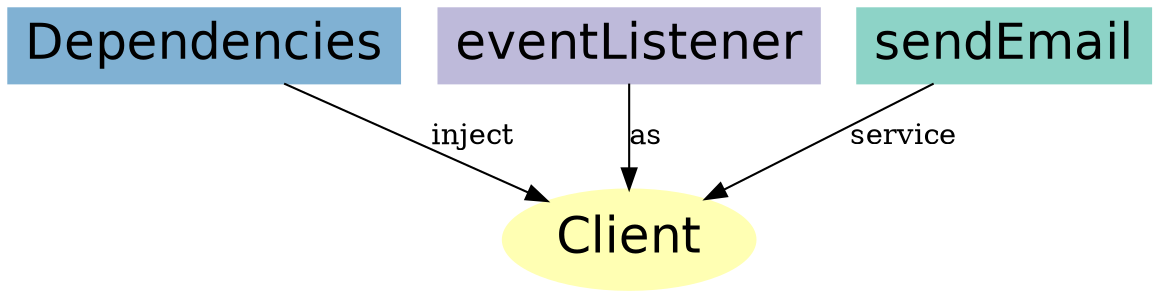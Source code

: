 digraph {
  splines=FALSE
  bgcolor=none

  node [fontsize=24, colorscheme=set312, style=filled fontname=Helvetica shape=box]

  Client [color=2 shape=ellipse]
  Dependencies [color=5]
  eventListener [color=3]
  sendEmail [color=1]

  /* Relationships */
  Dependencies -> Client [label=inject]
  eventListener -> Client [label=as]
  sendEmail -> Client [label=service]
  /* Ranks */
  { rank=same; Client; };
}